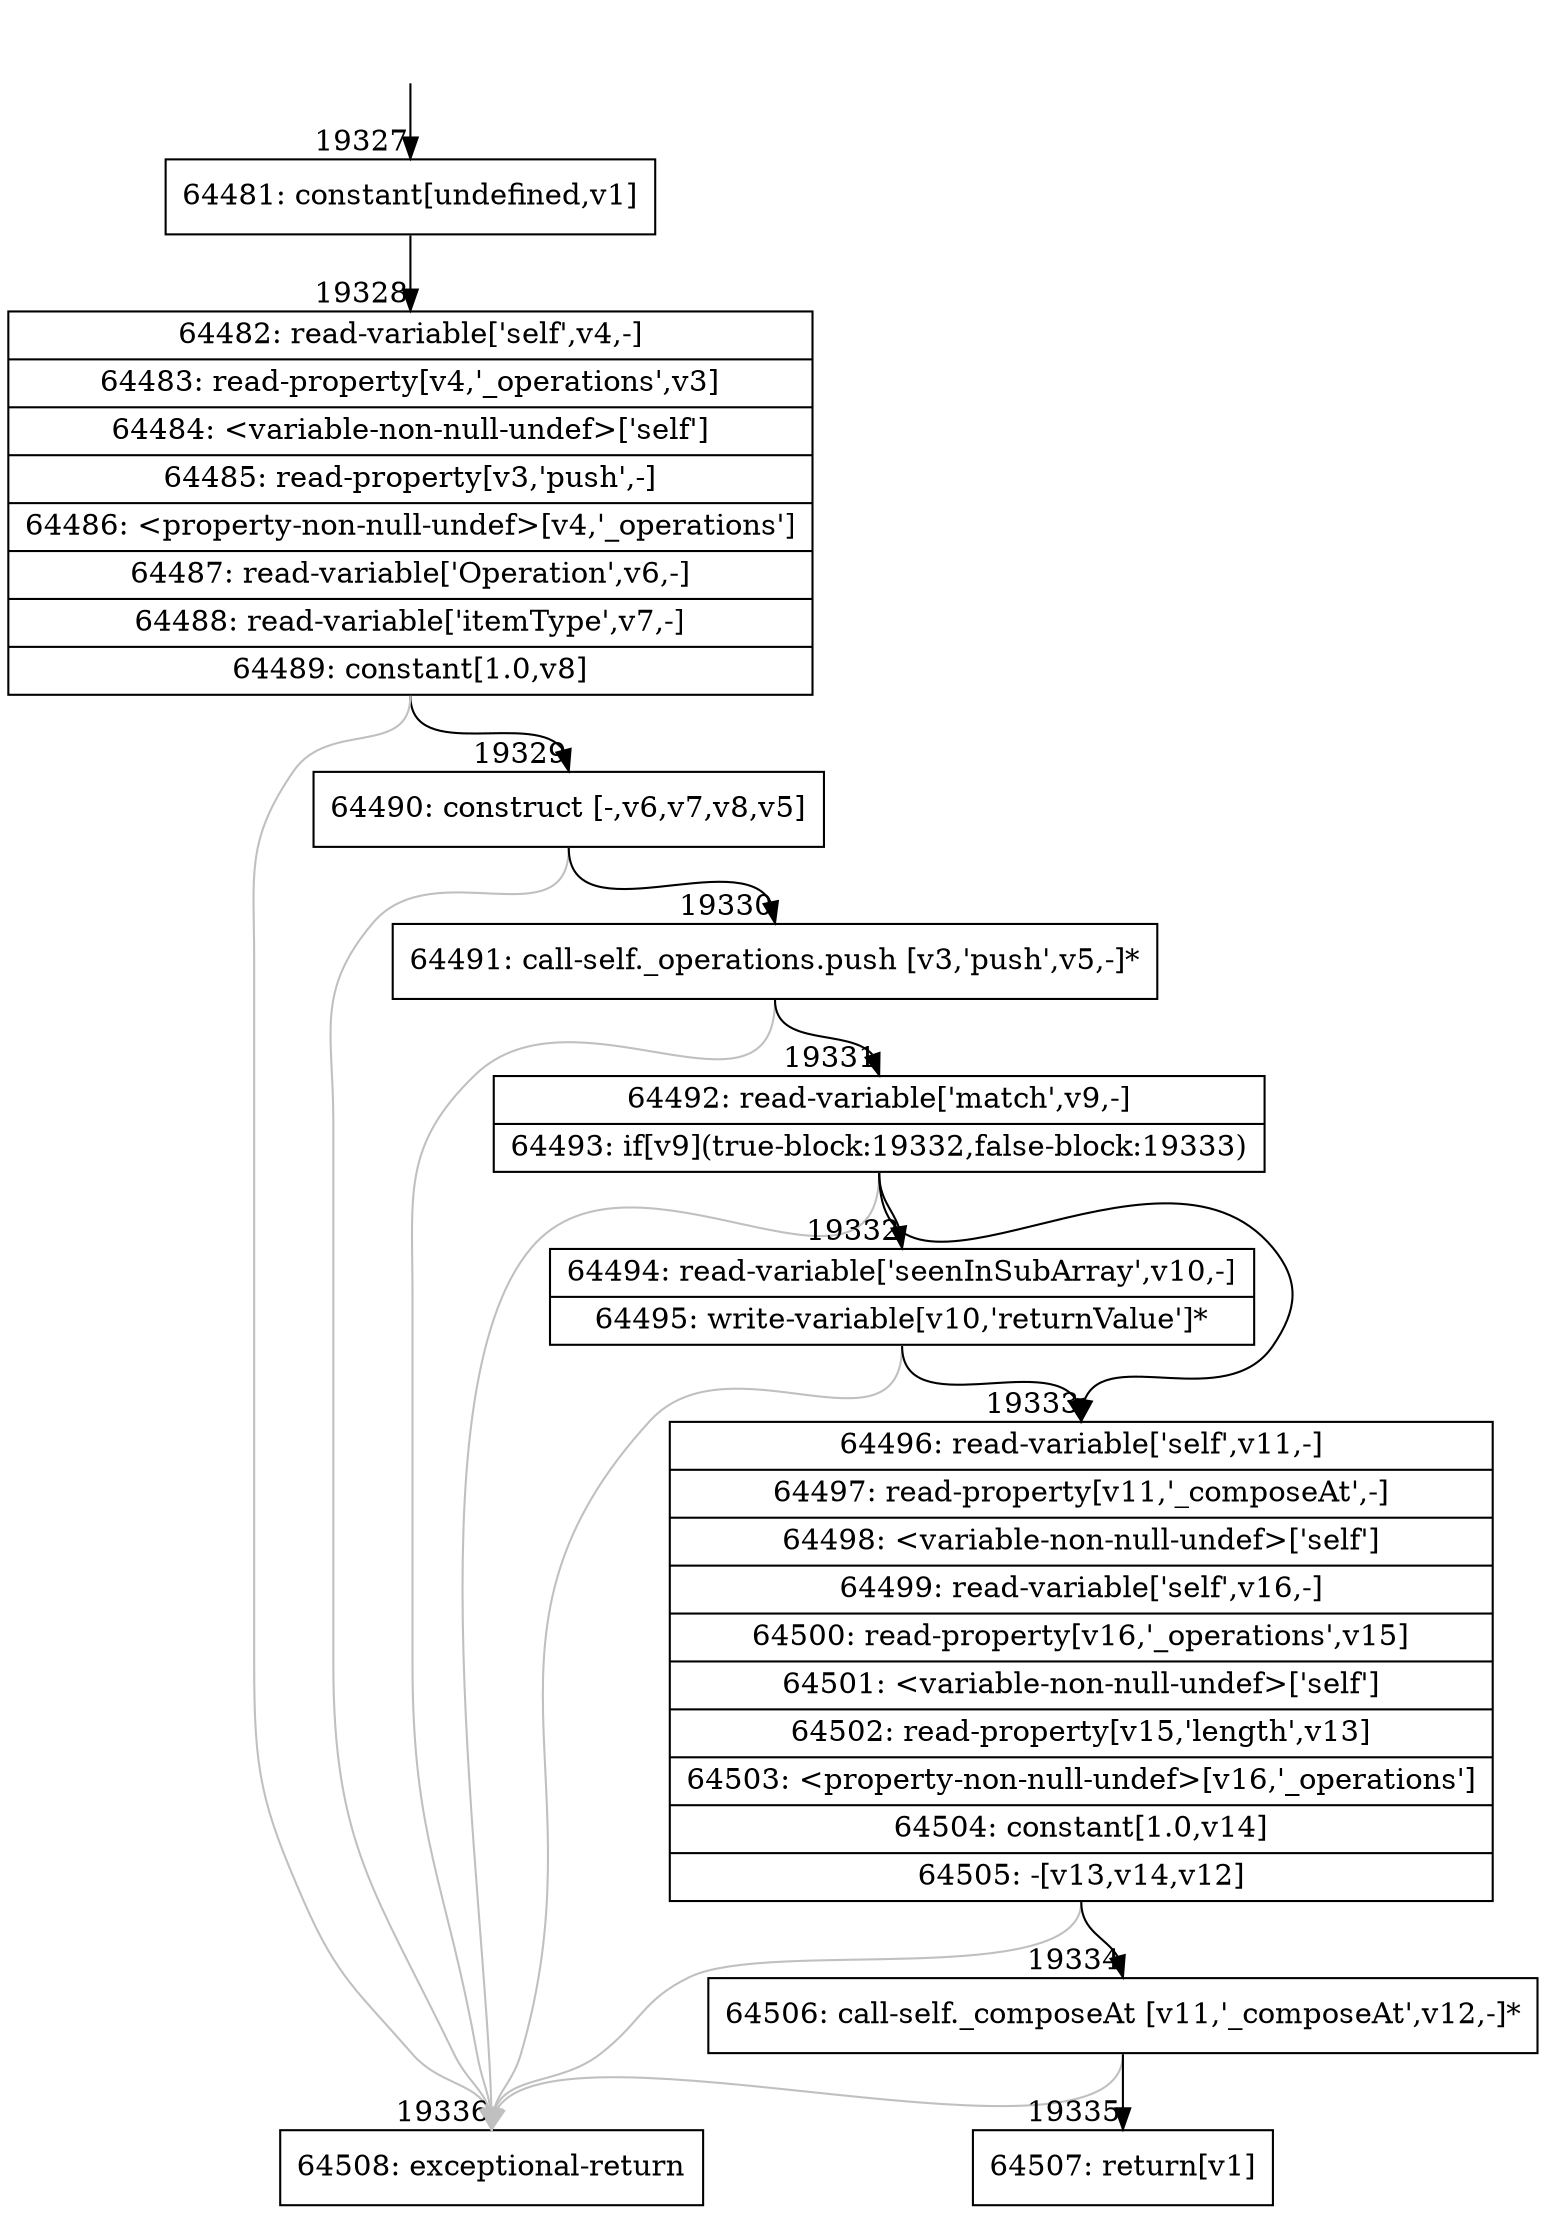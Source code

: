 digraph {
rankdir="TD"
BB_entry1665[shape=none,label=""];
BB_entry1665 -> BB19327 [tailport=s, headport=n, headlabel="    19327"]
BB19327 [shape=record label="{64481: constant[undefined,v1]}" ] 
BB19327 -> BB19328 [tailport=s, headport=n, headlabel="      19328"]
BB19328 [shape=record label="{64482: read-variable['self',v4,-]|64483: read-property[v4,'_operations',v3]|64484: \<variable-non-null-undef\>['self']|64485: read-property[v3,'push',-]|64486: \<property-non-null-undef\>[v4,'_operations']|64487: read-variable['Operation',v6,-]|64488: read-variable['itemType',v7,-]|64489: constant[1.0,v8]}" ] 
BB19328 -> BB19329 [tailport=s, headport=n, headlabel="      19329"]
BB19328 -> BB19336 [tailport=s, headport=n, color=gray, headlabel="      19336"]
BB19329 [shape=record label="{64490: construct [-,v6,v7,v8,v5]}" ] 
BB19329 -> BB19330 [tailport=s, headport=n, headlabel="      19330"]
BB19329 -> BB19336 [tailport=s, headport=n, color=gray]
BB19330 [shape=record label="{64491: call-self._operations.push [v3,'push',v5,-]*}" ] 
BB19330 -> BB19331 [tailport=s, headport=n, headlabel="      19331"]
BB19330 -> BB19336 [tailport=s, headport=n, color=gray]
BB19331 [shape=record label="{64492: read-variable['match',v9,-]|64493: if[v9](true-block:19332,false-block:19333)}" ] 
BB19331 -> BB19332 [tailport=s, headport=n, headlabel="      19332"]
BB19331 -> BB19333 [tailport=s, headport=n, headlabel="      19333"]
BB19331 -> BB19336 [tailport=s, headport=n, color=gray]
BB19332 [shape=record label="{64494: read-variable['seenInSubArray',v10,-]|64495: write-variable[v10,'returnValue']*}" ] 
BB19332 -> BB19333 [tailport=s, headport=n]
BB19332 -> BB19336 [tailport=s, headport=n, color=gray]
BB19333 [shape=record label="{64496: read-variable['self',v11,-]|64497: read-property[v11,'_composeAt',-]|64498: \<variable-non-null-undef\>['self']|64499: read-variable['self',v16,-]|64500: read-property[v16,'_operations',v15]|64501: \<variable-non-null-undef\>['self']|64502: read-property[v15,'length',v13]|64503: \<property-non-null-undef\>[v16,'_operations']|64504: constant[1.0,v14]|64505: -[v13,v14,v12]}" ] 
BB19333 -> BB19334 [tailport=s, headport=n, headlabel="      19334"]
BB19333 -> BB19336 [tailport=s, headport=n, color=gray]
BB19334 [shape=record label="{64506: call-self._composeAt [v11,'_composeAt',v12,-]*}" ] 
BB19334 -> BB19335 [tailport=s, headport=n, headlabel="      19335"]
BB19334 -> BB19336 [tailport=s, headport=n, color=gray]
BB19335 [shape=record label="{64507: return[v1]}" ] 
BB19336 [shape=record label="{64508: exceptional-return}" ] 
//#$~ 36217
}
